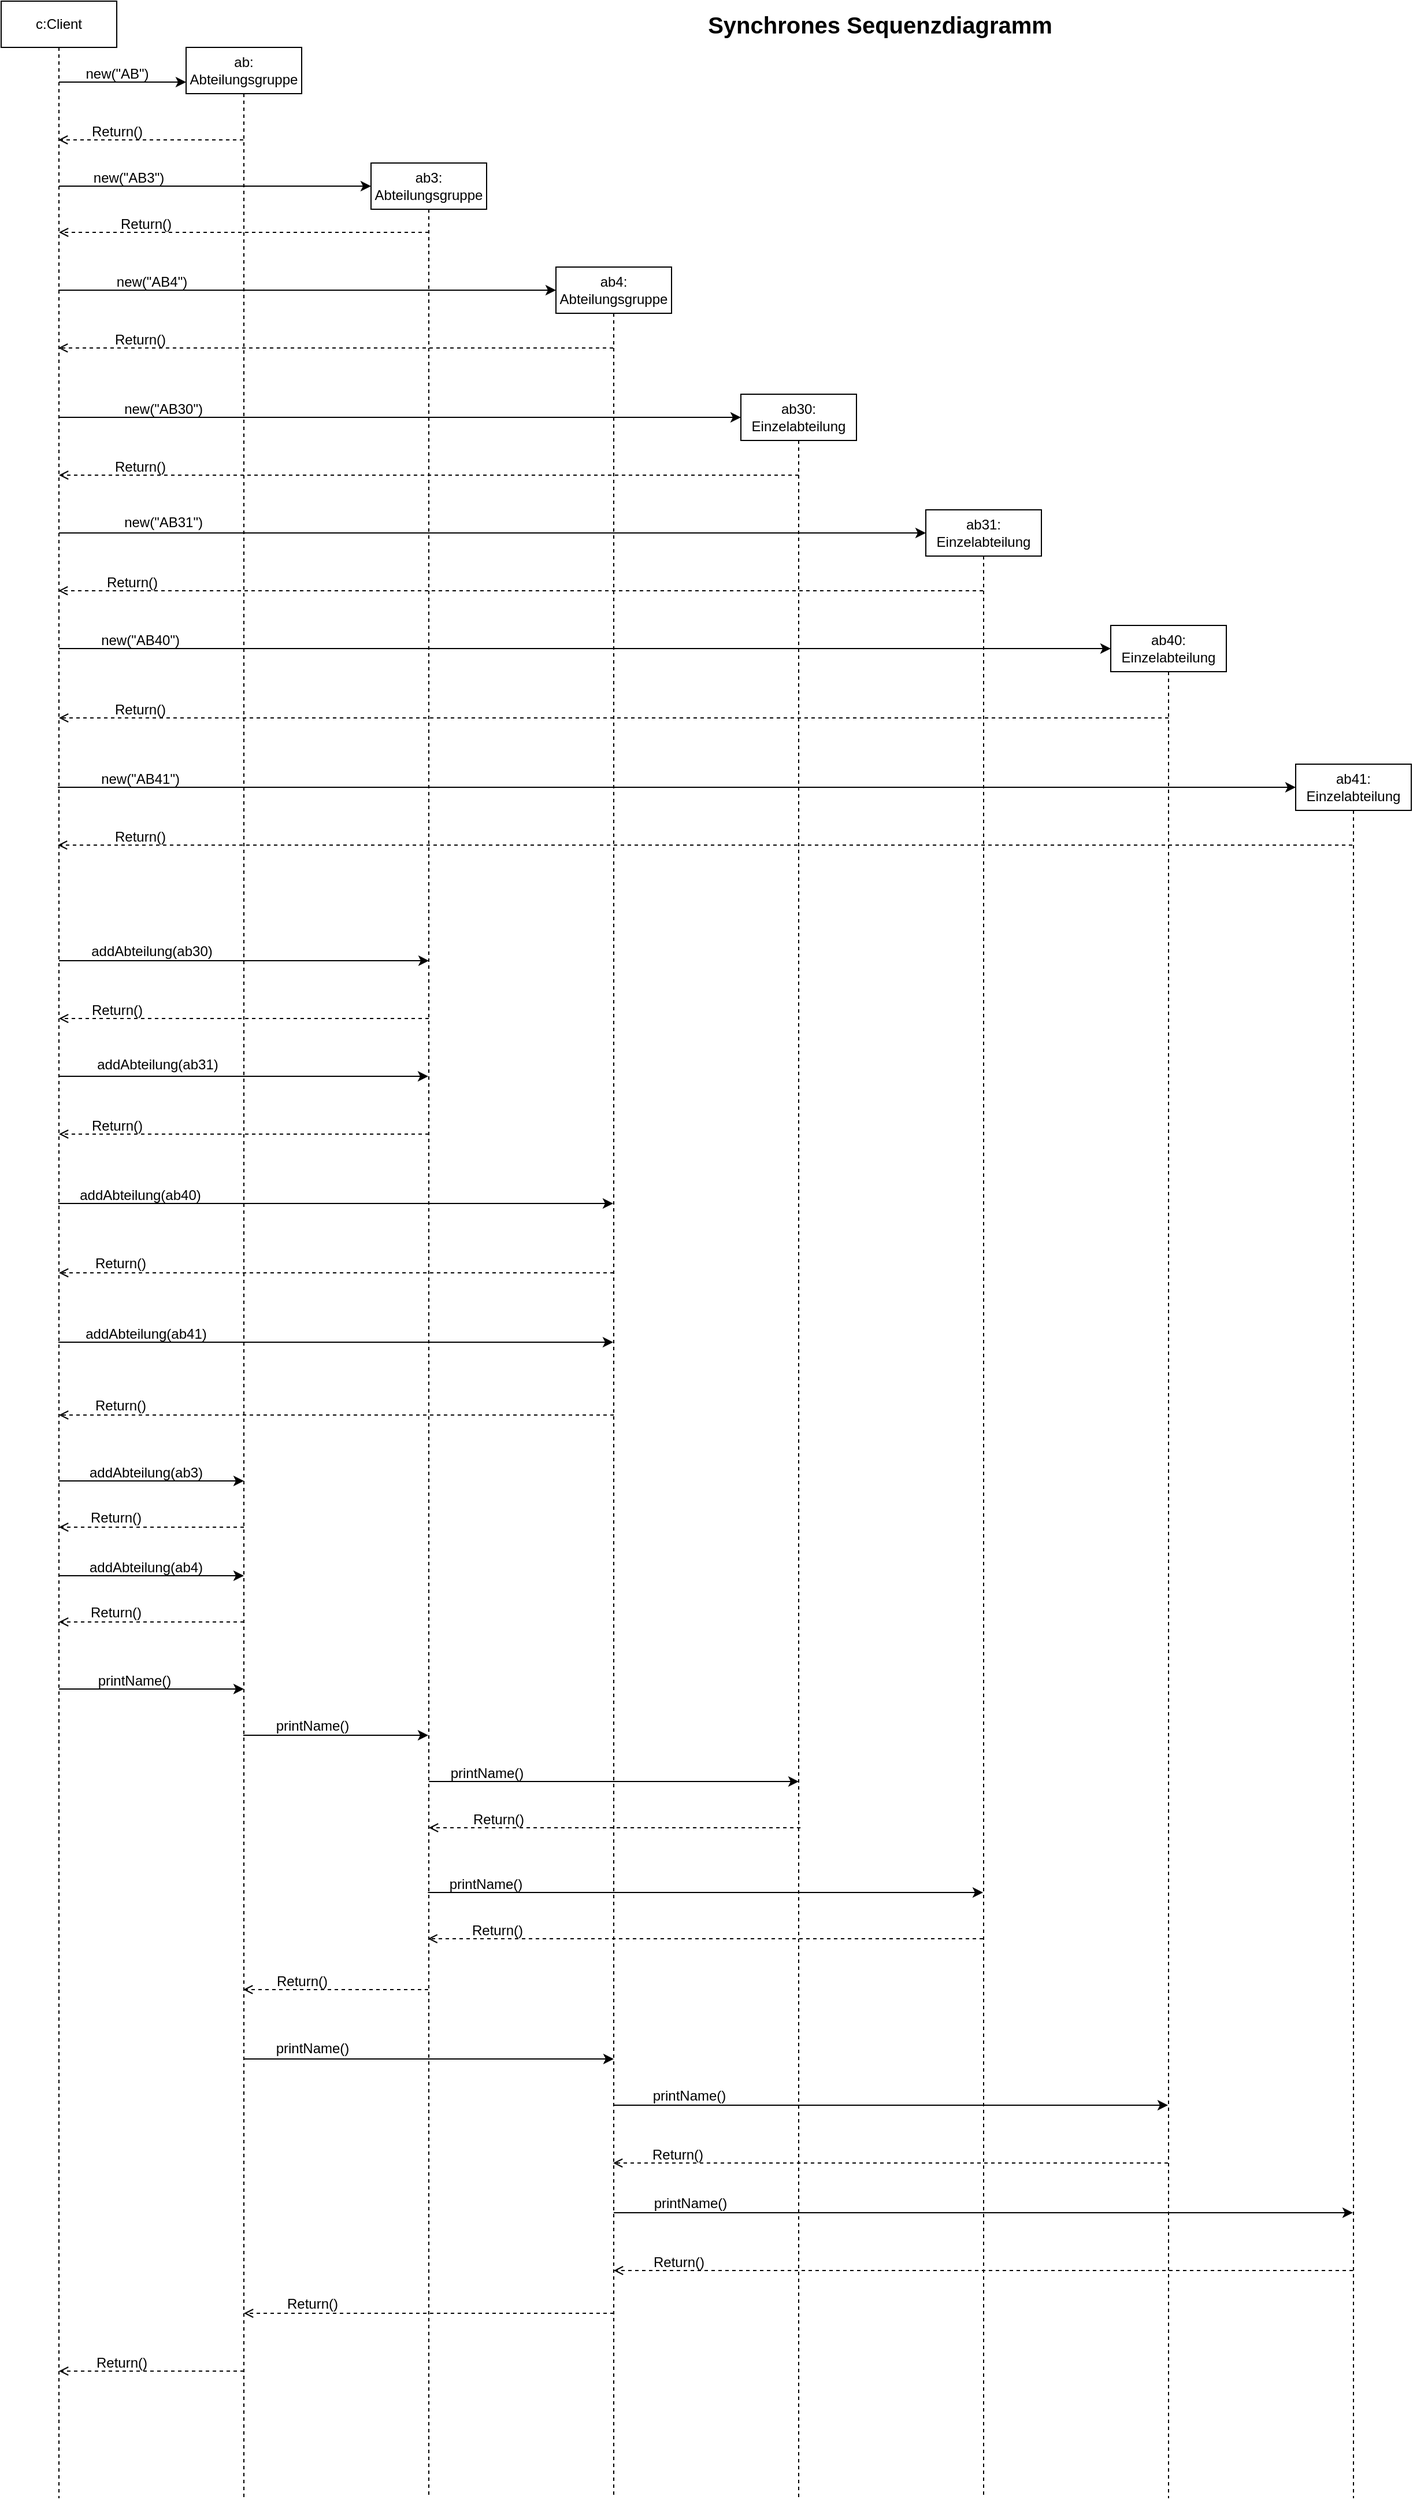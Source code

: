 <mxfile version="24.6.4" type="device">
  <diagram name="Seite-1" id="QWHAsBCS7nOVS9yWHLHI">
    <mxGraphModel dx="3243" dy="1132" grid="1" gridSize="10" guides="1" tooltips="1" connect="1" arrows="1" fold="1" page="1" pageScale="1" pageWidth="1169" pageHeight="827" math="0" shadow="0">
      <root>
        <mxCell id="0" />
        <mxCell id="1" parent="0" />
        <mxCell id="Voh2ad0PcZWmAyjDrMkV-1" value="ab41: Einzelabteilung" style="shape=umlLifeline;perimeter=lifelinePerimeter;whiteSpace=wrap;html=1;container=1;dropTarget=0;collapsible=0;recursiveResize=0;outlineConnect=0;portConstraint=eastwest;newEdgeStyle={&quot;curved&quot;:0,&quot;rounded&quot;:0};fontSize=12;" vertex="1" parent="1">
          <mxGeometry x="1095" y="700" width="100" height="1500" as="geometry" />
        </mxCell>
        <mxCell id="Voh2ad0PcZWmAyjDrMkV-2" value="ab40: Einzelabteilung" style="shape=umlLifeline;perimeter=lifelinePerimeter;whiteSpace=wrap;html=1;container=1;dropTarget=0;collapsible=0;recursiveResize=0;outlineConnect=0;portConstraint=eastwest;newEdgeStyle={&quot;curved&quot;:0,&quot;rounded&quot;:0};fontSize=12;" vertex="1" parent="1">
          <mxGeometry x="935" y="580" width="100" height="1620" as="geometry" />
        </mxCell>
        <mxCell id="Voh2ad0PcZWmAyjDrMkV-3" value="ab31: Einzelabteilung" style="shape=umlLifeline;perimeter=lifelinePerimeter;whiteSpace=wrap;html=1;container=1;dropTarget=0;collapsible=0;recursiveResize=0;outlineConnect=0;portConstraint=eastwest;newEdgeStyle={&quot;curved&quot;:0,&quot;rounded&quot;:0};fontSize=12;" vertex="1" parent="1">
          <mxGeometry x="775" y="480" width="100" height="1720" as="geometry" />
        </mxCell>
        <mxCell id="Voh2ad0PcZWmAyjDrMkV-4" value="ab30: Einzelabteilung" style="shape=umlLifeline;perimeter=lifelinePerimeter;whiteSpace=wrap;html=1;container=1;dropTarget=0;collapsible=0;recursiveResize=0;outlineConnect=0;portConstraint=eastwest;newEdgeStyle={&quot;curved&quot;:0,&quot;rounded&quot;:0};fontSize=12;" vertex="1" parent="1">
          <mxGeometry x="615" y="380" width="100" height="1820" as="geometry" />
        </mxCell>
        <mxCell id="Voh2ad0PcZWmAyjDrMkV-5" value="ab4: Abteilungsgruppe" style="shape=umlLifeline;perimeter=lifelinePerimeter;whiteSpace=wrap;html=1;container=1;dropTarget=0;collapsible=0;recursiveResize=0;outlineConnect=0;portConstraint=eastwest;newEdgeStyle={&quot;curved&quot;:0,&quot;rounded&quot;:0};fontSize=12;" vertex="1" parent="1">
          <mxGeometry x="455" y="270" width="100" height="1930" as="geometry" />
        </mxCell>
        <mxCell id="Voh2ad0PcZWmAyjDrMkV-6" value="ab3: Abteilungsgruppe" style="shape=umlLifeline;perimeter=lifelinePerimeter;whiteSpace=wrap;html=1;container=1;dropTarget=0;collapsible=0;recursiveResize=0;outlineConnect=0;portConstraint=eastwest;newEdgeStyle={&quot;curved&quot;:0,&quot;rounded&quot;:0};fontSize=12;" vertex="1" parent="1">
          <mxGeometry x="295" y="180" width="100" height="2020" as="geometry" />
        </mxCell>
        <mxCell id="Voh2ad0PcZWmAyjDrMkV-7" value="ab: Abteilungsgruppe" style="shape=umlLifeline;perimeter=lifelinePerimeter;whiteSpace=wrap;html=1;container=1;dropTarget=0;collapsible=0;recursiveResize=0;outlineConnect=0;portConstraint=eastwest;newEdgeStyle={&quot;curved&quot;:0,&quot;rounded&quot;:0};fontSize=12;" vertex="1" parent="1">
          <mxGeometry x="135" y="80" width="100" height="2120" as="geometry" />
        </mxCell>
        <mxCell id="Voh2ad0PcZWmAyjDrMkV-8" value="c:Client" style="shape=umlLifeline;perimeter=lifelinePerimeter;whiteSpace=wrap;html=1;container=1;dropTarget=0;collapsible=0;recursiveResize=0;outlineConnect=0;portConstraint=eastwest;newEdgeStyle={&quot;curved&quot;:0,&quot;rounded&quot;:0};fontSize=12;" vertex="1" parent="1">
          <mxGeometry x="-25" y="40" width="100" height="2160" as="geometry" />
        </mxCell>
        <mxCell id="Voh2ad0PcZWmAyjDrMkV-9" value="&lt;b style=&quot;&quot;&gt;&lt;font style=&quot;font-size: 20px;&quot;&gt;Synchrones Sequenzdiagramm&lt;/font&gt;&lt;/b&gt;" style="text;html=1;align=center;verticalAlign=middle;resizable=0;points=[];autosize=1;strokeColor=none;fillColor=none;fontSize=12;" vertex="1" parent="1">
          <mxGeometry x="575" y="40" width="320" height="40" as="geometry" />
        </mxCell>
        <mxCell id="Voh2ad0PcZWmAyjDrMkV-10" value="" style="endArrow=classic;html=1;rounded=0;fontSize=12;" edge="1" parent="1">
          <mxGeometry width="50" height="50" relative="1" as="geometry">
            <mxPoint x="25" y="110" as="sourcePoint" />
            <mxPoint x="135" y="110" as="targetPoint" />
          </mxGeometry>
        </mxCell>
        <mxCell id="Voh2ad0PcZWmAyjDrMkV-11" value="new(&quot;AB&quot;)" style="text;html=1;align=center;verticalAlign=middle;resizable=0;points=[];autosize=1;strokeColor=none;fillColor=none;fontSize=12;" vertex="1" parent="1">
          <mxGeometry x="35" y="88" width="80" height="30" as="geometry" />
        </mxCell>
        <mxCell id="Voh2ad0PcZWmAyjDrMkV-12" value="" style="endArrow=open;html=1;rounded=0;dashed=1;endFill=0;fontSize=12;" edge="1" parent="1">
          <mxGeometry width="50" height="50" relative="1" as="geometry">
            <mxPoint x="184.5" y="160" as="sourcePoint" />
            <mxPoint x="24.5" y="160" as="targetPoint" />
          </mxGeometry>
        </mxCell>
        <mxCell id="Voh2ad0PcZWmAyjDrMkV-13" value="Return()" style="text;html=1;align=center;verticalAlign=middle;resizable=0;points=[];autosize=1;strokeColor=none;fillColor=none;fontSize=12;" vertex="1" parent="1">
          <mxGeometry x="40" y="138" width="70" height="30" as="geometry" />
        </mxCell>
        <mxCell id="Voh2ad0PcZWmAyjDrMkV-14" value="" style="endArrow=classic;html=1;rounded=0;fontSize=12;" edge="1" parent="1">
          <mxGeometry width="50" height="50" relative="1" as="geometry">
            <mxPoint x="25" y="200" as="sourcePoint" />
            <mxPoint x="295" y="200" as="targetPoint" />
          </mxGeometry>
        </mxCell>
        <mxCell id="Voh2ad0PcZWmAyjDrMkV-15" value="new(&quot;AB3&quot;)" style="text;html=1;align=center;verticalAlign=middle;resizable=0;points=[];autosize=1;strokeColor=none;fillColor=none;fontSize=12;" vertex="1" parent="1">
          <mxGeometry x="45" y="178" width="80" height="30" as="geometry" />
        </mxCell>
        <mxCell id="Voh2ad0PcZWmAyjDrMkV-16" value="" style="endArrow=open;html=1;rounded=0;dashed=1;endFill=0;fontSize=12;" edge="1" parent="1">
          <mxGeometry width="50" height="50" relative="1" as="geometry">
            <mxPoint x="345" y="240" as="sourcePoint" />
            <mxPoint x="25" y="240" as="targetPoint" />
          </mxGeometry>
        </mxCell>
        <mxCell id="Voh2ad0PcZWmAyjDrMkV-17" value="Return()" style="text;html=1;align=center;verticalAlign=middle;resizable=0;points=[];autosize=1;strokeColor=none;fillColor=none;fontSize=12;" vertex="1" parent="1">
          <mxGeometry x="65" y="218" width="70" height="30" as="geometry" />
        </mxCell>
        <mxCell id="Voh2ad0PcZWmAyjDrMkV-18" value="" style="endArrow=classic;html=1;rounded=0;fontSize=12;" edge="1" parent="1">
          <mxGeometry width="50" height="50" relative="1" as="geometry">
            <mxPoint x="24.5" y="290" as="sourcePoint" />
            <mxPoint x="455" y="290" as="targetPoint" />
          </mxGeometry>
        </mxCell>
        <mxCell id="Voh2ad0PcZWmAyjDrMkV-19" value="new(&quot;AB4&quot;)" style="text;html=1;align=center;verticalAlign=middle;resizable=0;points=[];autosize=1;strokeColor=none;fillColor=none;fontSize=12;" vertex="1" parent="1">
          <mxGeometry x="65" y="268" width="80" height="30" as="geometry" />
        </mxCell>
        <mxCell id="Voh2ad0PcZWmAyjDrMkV-20" value="" style="endArrow=open;html=1;rounded=0;dashed=1;endFill=0;fontSize=12;" edge="1" parent="1">
          <mxGeometry width="50" height="50" relative="1" as="geometry">
            <mxPoint x="504.5" y="340" as="sourcePoint" />
            <mxPoint x="24.5" y="340" as="targetPoint" />
          </mxGeometry>
        </mxCell>
        <mxCell id="Voh2ad0PcZWmAyjDrMkV-21" value="Return()" style="text;html=1;align=center;verticalAlign=middle;resizable=0;points=[];autosize=1;strokeColor=none;fillColor=none;fontSize=12;" vertex="1" parent="1">
          <mxGeometry x="60" y="318" width="70" height="30" as="geometry" />
        </mxCell>
        <mxCell id="Voh2ad0PcZWmAyjDrMkV-22" value="" style="endArrow=classic;html=1;rounded=0;fontSize=12;" edge="1" parent="1" source="Voh2ad0PcZWmAyjDrMkV-8">
          <mxGeometry width="50" height="50" relative="1" as="geometry">
            <mxPoint x="605" y="450" as="sourcePoint" />
            <mxPoint x="615" y="400" as="targetPoint" />
          </mxGeometry>
        </mxCell>
        <mxCell id="Voh2ad0PcZWmAyjDrMkV-23" value="new(&quot;AB30&quot;)" style="text;html=1;align=center;verticalAlign=middle;resizable=0;points=[];autosize=1;strokeColor=none;fillColor=none;fontSize=12;" vertex="1" parent="1">
          <mxGeometry x="70" y="378" width="90" height="30" as="geometry" />
        </mxCell>
        <mxCell id="Voh2ad0PcZWmAyjDrMkV-24" value="" style="endArrow=open;html=1;rounded=0;endFill=0;dashed=1;fontSize=12;" edge="1" parent="1">
          <mxGeometry width="50" height="50" relative="1" as="geometry">
            <mxPoint x="665" y="450" as="sourcePoint" />
            <mxPoint x="25" y="450" as="targetPoint" />
          </mxGeometry>
        </mxCell>
        <mxCell id="Voh2ad0PcZWmAyjDrMkV-25" value="Return()" style="text;html=1;align=center;verticalAlign=middle;resizable=0;points=[];autosize=1;strokeColor=none;fillColor=none;fontSize=12;" vertex="1" parent="1">
          <mxGeometry x="60" y="428" width="70" height="30" as="geometry" />
        </mxCell>
        <mxCell id="Voh2ad0PcZWmAyjDrMkV-26" value="" style="endArrow=classic;html=1;rounded=0;fontSize=12;" edge="1" parent="1">
          <mxGeometry width="50" height="50" relative="1" as="geometry">
            <mxPoint x="25" y="500" as="sourcePoint" />
            <mxPoint x="775" y="500" as="targetPoint" />
          </mxGeometry>
        </mxCell>
        <mxCell id="Voh2ad0PcZWmAyjDrMkV-27" value="new(&quot;AB31&quot;)" style="text;html=1;align=center;verticalAlign=middle;resizable=0;points=[];autosize=1;strokeColor=none;fillColor=none;fontSize=12;" vertex="1" parent="1">
          <mxGeometry x="70" y="476" width="90" height="30" as="geometry" />
        </mxCell>
        <mxCell id="Voh2ad0PcZWmAyjDrMkV-28" value="" style="endArrow=open;html=1;rounded=0;endFill=0;dashed=1;fontSize=12;" edge="1" parent="1">
          <mxGeometry width="50" height="50" relative="1" as="geometry">
            <mxPoint x="824.5" y="550" as="sourcePoint" />
            <mxPoint x="24.5" y="550" as="targetPoint" />
          </mxGeometry>
        </mxCell>
        <mxCell id="Voh2ad0PcZWmAyjDrMkV-29" value="Return()" style="text;html=1;align=center;verticalAlign=middle;resizable=0;points=[];autosize=1;strokeColor=none;fillColor=none;fontSize=12;" vertex="1" parent="1">
          <mxGeometry x="53" y="528" width="70" height="30" as="geometry" />
        </mxCell>
        <mxCell id="Voh2ad0PcZWmAyjDrMkV-30" value="" style="endArrow=classic;html=1;rounded=0;fontSize=12;" edge="1" parent="1" source="Voh2ad0PcZWmAyjDrMkV-8">
          <mxGeometry width="50" height="50" relative="1" as="geometry">
            <mxPoint x="605" y="650" as="sourcePoint" />
            <mxPoint x="935" y="600" as="targetPoint" />
          </mxGeometry>
        </mxCell>
        <mxCell id="Voh2ad0PcZWmAyjDrMkV-31" value="new(&quot;AB40&quot;)" style="text;html=1;align=center;verticalAlign=middle;resizable=0;points=[];autosize=1;strokeColor=none;fillColor=none;fontSize=12;" vertex="1" parent="1">
          <mxGeometry x="50" y="578" width="90" height="30" as="geometry" />
        </mxCell>
        <mxCell id="Voh2ad0PcZWmAyjDrMkV-32" value="" style="endArrow=open;html=1;rounded=0;dashed=1;endFill=0;fontSize=12;" edge="1" parent="1">
          <mxGeometry width="50" height="50" relative="1" as="geometry">
            <mxPoint x="985" y="660" as="sourcePoint" />
            <mxPoint x="25" y="660" as="targetPoint" />
          </mxGeometry>
        </mxCell>
        <mxCell id="Voh2ad0PcZWmAyjDrMkV-33" value="Return()" style="text;html=1;align=center;verticalAlign=middle;resizable=0;points=[];autosize=1;strokeColor=none;fillColor=none;fontSize=12;" vertex="1" parent="1">
          <mxGeometry x="60" y="638" width="70" height="30" as="geometry" />
        </mxCell>
        <mxCell id="Voh2ad0PcZWmAyjDrMkV-34" value="" style="endArrow=classic;html=1;rounded=0;fontSize=12;" edge="1" parent="1">
          <mxGeometry width="50" height="50" relative="1" as="geometry">
            <mxPoint x="24" y="720" as="sourcePoint" />
            <mxPoint x="1095" y="720" as="targetPoint" />
          </mxGeometry>
        </mxCell>
        <mxCell id="Voh2ad0PcZWmAyjDrMkV-35" value="new(&quot;AB41&quot;)" style="text;html=1;align=center;verticalAlign=middle;resizable=0;points=[];autosize=1;strokeColor=none;fillColor=none;fontSize=12;" vertex="1" parent="1">
          <mxGeometry x="50" y="698" width="90" height="30" as="geometry" />
        </mxCell>
        <mxCell id="Voh2ad0PcZWmAyjDrMkV-36" value="" style="endArrow=open;html=1;rounded=0;dashed=1;endFill=0;fontSize=12;" edge="1" parent="1">
          <mxGeometry width="50" height="50" relative="1" as="geometry">
            <mxPoint x="1144" y="770" as="sourcePoint" />
            <mxPoint x="24" y="770" as="targetPoint" />
          </mxGeometry>
        </mxCell>
        <mxCell id="Voh2ad0PcZWmAyjDrMkV-37" value="Return()" style="text;html=1;align=center;verticalAlign=middle;resizable=0;points=[];autosize=1;strokeColor=none;fillColor=none;fontSize=12;" vertex="1" parent="1">
          <mxGeometry x="60" y="748" width="70" height="30" as="geometry" />
        </mxCell>
        <mxCell id="Voh2ad0PcZWmAyjDrMkV-38" value="" style="endArrow=classic;html=1;rounded=0;fontSize=12;" edge="1" parent="1">
          <mxGeometry width="50" height="50" relative="1" as="geometry">
            <mxPoint x="25" y="870" as="sourcePoint" />
            <mxPoint x="345" y="870" as="targetPoint" />
          </mxGeometry>
        </mxCell>
        <mxCell id="Voh2ad0PcZWmAyjDrMkV-39" value="addAbteilung(ab30)" style="text;html=1;align=center;verticalAlign=middle;resizable=0;points=[];autosize=1;strokeColor=none;fillColor=none;fontSize=12;" vertex="1" parent="1">
          <mxGeometry x="40" y="847" width="130" height="30" as="geometry" />
        </mxCell>
        <mxCell id="Voh2ad0PcZWmAyjDrMkV-40" value="" style="endArrow=open;html=1;rounded=0;dashed=1;endFill=0;fontSize=12;" edge="1" parent="1">
          <mxGeometry width="50" height="50" relative="1" as="geometry">
            <mxPoint x="345" y="920" as="sourcePoint" />
            <mxPoint x="25" y="920" as="targetPoint" />
          </mxGeometry>
        </mxCell>
        <mxCell id="Voh2ad0PcZWmAyjDrMkV-41" value="Return()" style="text;html=1;align=center;verticalAlign=middle;resizable=0;points=[];autosize=1;strokeColor=none;fillColor=none;fontSize=12;" vertex="1" parent="1">
          <mxGeometry x="40" y="898" width="70" height="30" as="geometry" />
        </mxCell>
        <mxCell id="Voh2ad0PcZWmAyjDrMkV-42" value="" style="endArrow=classic;html=1;rounded=0;fontSize=12;" edge="1" parent="1" source="Voh2ad0PcZWmAyjDrMkV-8" target="Voh2ad0PcZWmAyjDrMkV-6">
          <mxGeometry width="50" height="50" relative="1" as="geometry">
            <mxPoint x="35" y="880" as="sourcePoint" />
            <mxPoint x="355" y="880" as="targetPoint" />
            <Array as="points">
              <mxPoint x="235" y="970" />
            </Array>
          </mxGeometry>
        </mxCell>
        <mxCell id="Voh2ad0PcZWmAyjDrMkV-43" value="addAbteilung(ab31)" style="text;html=1;align=center;verticalAlign=middle;resizable=0;points=[];autosize=1;strokeColor=none;fillColor=none;fontSize=12;" vertex="1" parent="1">
          <mxGeometry x="45" y="945" width="130" height="30" as="geometry" />
        </mxCell>
        <mxCell id="Voh2ad0PcZWmAyjDrMkV-44" value="" style="endArrow=open;html=1;rounded=0;dashed=1;endFill=0;fontSize=12;" edge="1" parent="1">
          <mxGeometry width="50" height="50" relative="1" as="geometry">
            <mxPoint x="345" y="1020" as="sourcePoint" />
            <mxPoint x="25" y="1020" as="targetPoint" />
          </mxGeometry>
        </mxCell>
        <mxCell id="Voh2ad0PcZWmAyjDrMkV-45" value="Return()" style="text;html=1;align=center;verticalAlign=middle;resizable=0;points=[];autosize=1;strokeColor=none;fillColor=none;fontSize=12;" vertex="1" parent="1">
          <mxGeometry x="40" y="998" width="70" height="30" as="geometry" />
        </mxCell>
        <mxCell id="Voh2ad0PcZWmAyjDrMkV-46" value="" style="endArrow=classic;html=1;rounded=0;fontSize=12;" edge="1" parent="1">
          <mxGeometry width="50" height="50" relative="1" as="geometry">
            <mxPoint x="24.5" y="1080" as="sourcePoint" />
            <mxPoint x="504.5" y="1080" as="targetPoint" />
          </mxGeometry>
        </mxCell>
        <mxCell id="Voh2ad0PcZWmAyjDrMkV-47" value="addAbteilung(ab40)" style="text;html=1;align=center;verticalAlign=middle;resizable=0;points=[];autosize=1;strokeColor=none;fillColor=none;fontSize=12;" vertex="1" parent="1">
          <mxGeometry x="30" y="1058" width="130" height="30" as="geometry" />
        </mxCell>
        <mxCell id="Voh2ad0PcZWmAyjDrMkV-48" value="" style="endArrow=classic;html=1;rounded=0;fontSize=12;" edge="1" parent="1">
          <mxGeometry width="50" height="50" relative="1" as="geometry">
            <mxPoint x="24.5" y="1200" as="sourcePoint" />
            <mxPoint x="504.5" y="1200" as="targetPoint" />
          </mxGeometry>
        </mxCell>
        <mxCell id="Voh2ad0PcZWmAyjDrMkV-49" value="addAbteilung(ab41)" style="text;html=1;align=center;verticalAlign=middle;resizable=0;points=[];autosize=1;strokeColor=none;fillColor=none;fontSize=12;" vertex="1" parent="1">
          <mxGeometry x="35" y="1178" width="130" height="30" as="geometry" />
        </mxCell>
        <mxCell id="Voh2ad0PcZWmAyjDrMkV-50" value="" style="endArrow=open;html=1;rounded=0;dashed=1;endFill=0;fontSize=12;" edge="1" parent="1">
          <mxGeometry width="50" height="50" relative="1" as="geometry">
            <mxPoint x="505" y="1140" as="sourcePoint" />
            <mxPoint x="25" y="1140" as="targetPoint" />
            <Array as="points" />
          </mxGeometry>
        </mxCell>
        <mxCell id="Voh2ad0PcZWmAyjDrMkV-51" value="Return()" style="text;html=1;align=center;verticalAlign=middle;resizable=0;points=[];autosize=1;strokeColor=none;fillColor=none;fontSize=12;" vertex="1" parent="1">
          <mxGeometry x="43" y="1117" width="70" height="30" as="geometry" />
        </mxCell>
        <mxCell id="Voh2ad0PcZWmAyjDrMkV-52" value="" style="endArrow=open;html=1;rounded=0;dashed=1;endFill=0;fontSize=12;" edge="1" parent="1">
          <mxGeometry width="50" height="50" relative="1" as="geometry">
            <mxPoint x="505" y="1263" as="sourcePoint" />
            <mxPoint x="25" y="1263" as="targetPoint" />
            <Array as="points" />
          </mxGeometry>
        </mxCell>
        <mxCell id="Voh2ad0PcZWmAyjDrMkV-53" value="Return()" style="text;html=1;align=center;verticalAlign=middle;resizable=0;points=[];autosize=1;strokeColor=none;fillColor=none;fontSize=12;" vertex="1" parent="1">
          <mxGeometry x="43" y="1240" width="70" height="30" as="geometry" />
        </mxCell>
        <mxCell id="Voh2ad0PcZWmAyjDrMkV-54" value="" style="endArrow=classic;html=1;rounded=0;fontSize=12;" edge="1" parent="1">
          <mxGeometry width="50" height="50" relative="1" as="geometry">
            <mxPoint x="25" y="1320" as="sourcePoint" />
            <mxPoint x="185" y="1320" as="targetPoint" />
          </mxGeometry>
        </mxCell>
        <mxCell id="Voh2ad0PcZWmAyjDrMkV-55" value="addAbteilung(ab3)" style="text;html=1;align=center;verticalAlign=middle;resizable=0;points=[];autosize=1;strokeColor=none;fillColor=none;fontSize=12;" vertex="1" parent="1">
          <mxGeometry x="40" y="1298" width="120" height="30" as="geometry" />
        </mxCell>
        <mxCell id="Voh2ad0PcZWmAyjDrMkV-56" value="" style="endArrow=open;html=1;rounded=0;dashed=1;endFill=0;fontSize=12;" edge="1" parent="1">
          <mxGeometry width="50" height="50" relative="1" as="geometry">
            <mxPoint x="185" y="1360" as="sourcePoint" />
            <mxPoint x="25" y="1360" as="targetPoint" />
          </mxGeometry>
        </mxCell>
        <mxCell id="Voh2ad0PcZWmAyjDrMkV-57" value="Return()" style="text;html=1;align=center;verticalAlign=middle;resizable=0;points=[];autosize=1;strokeColor=none;fillColor=none;fontSize=12;" vertex="1" parent="1">
          <mxGeometry x="39" y="1337" width="70" height="30" as="geometry" />
        </mxCell>
        <mxCell id="Voh2ad0PcZWmAyjDrMkV-58" value="" style="endArrow=classic;html=1;rounded=0;fontSize=12;" edge="1" parent="1">
          <mxGeometry width="50" height="50" relative="1" as="geometry">
            <mxPoint x="25" y="1402" as="sourcePoint" />
            <mxPoint x="185" y="1402" as="targetPoint" />
          </mxGeometry>
        </mxCell>
        <mxCell id="Voh2ad0PcZWmAyjDrMkV-59" value="addAbteilung(ab4)" style="text;html=1;align=center;verticalAlign=middle;resizable=0;points=[];autosize=1;strokeColor=none;fillColor=none;fontSize=12;" vertex="1" parent="1">
          <mxGeometry x="40" y="1380" width="120" height="30" as="geometry" />
        </mxCell>
        <mxCell id="Voh2ad0PcZWmAyjDrMkV-60" value="" style="endArrow=open;html=1;rounded=0;dashed=1;endFill=0;fontSize=12;" edge="1" parent="1">
          <mxGeometry width="50" height="50" relative="1" as="geometry">
            <mxPoint x="185" y="1442" as="sourcePoint" />
            <mxPoint x="25" y="1442" as="targetPoint" />
          </mxGeometry>
        </mxCell>
        <mxCell id="Voh2ad0PcZWmAyjDrMkV-61" value="Return()" style="text;html=1;align=center;verticalAlign=middle;resizable=0;points=[];autosize=1;strokeColor=none;fillColor=none;fontSize=12;" vertex="1" parent="1">
          <mxGeometry x="39" y="1419" width="70" height="30" as="geometry" />
        </mxCell>
        <mxCell id="Voh2ad0PcZWmAyjDrMkV-62" value="" style="endArrow=classic;html=1;rounded=0;fontSize=12;" edge="1" parent="1">
          <mxGeometry width="50" height="50" relative="1" as="geometry">
            <mxPoint x="25" y="1500" as="sourcePoint" />
            <mxPoint x="185" y="1500" as="targetPoint" />
          </mxGeometry>
        </mxCell>
        <mxCell id="Voh2ad0PcZWmAyjDrMkV-63" value="printName()" style="text;html=1;align=center;verticalAlign=middle;resizable=0;points=[];autosize=1;strokeColor=none;fillColor=none;fontSize=12;" vertex="1" parent="1">
          <mxGeometry x="45" y="1478" width="90" height="30" as="geometry" />
        </mxCell>
        <mxCell id="Voh2ad0PcZWmAyjDrMkV-64" value="" style="endArrow=classic;html=1;rounded=0;fontSize=12;" edge="1" parent="1">
          <mxGeometry width="50" height="50" relative="1" as="geometry">
            <mxPoint x="184.5" y="1540" as="sourcePoint" />
            <mxPoint x="344.5" y="1540" as="targetPoint" />
          </mxGeometry>
        </mxCell>
        <mxCell id="Voh2ad0PcZWmAyjDrMkV-65" value="printName()" style="text;html=1;align=center;verticalAlign=middle;resizable=0;points=[];autosize=1;strokeColor=none;fillColor=none;fontSize=12;" vertex="1" parent="1">
          <mxGeometry x="199" y="1517" width="90" height="30" as="geometry" />
        </mxCell>
        <mxCell id="Voh2ad0PcZWmAyjDrMkV-66" value="" style="endArrow=classic;html=1;rounded=0;fontSize=12;" edge="1" parent="1">
          <mxGeometry width="50" height="50" relative="1" as="geometry">
            <mxPoint x="345" y="1580" as="sourcePoint" />
            <mxPoint x="665" y="1580" as="targetPoint" />
          </mxGeometry>
        </mxCell>
        <mxCell id="Voh2ad0PcZWmAyjDrMkV-67" value="printName()" style="text;html=1;align=center;verticalAlign=middle;resizable=0;points=[];autosize=1;strokeColor=none;fillColor=none;fontSize=12;" vertex="1" parent="1">
          <mxGeometry x="350" y="1558" width="90" height="30" as="geometry" />
        </mxCell>
        <mxCell id="Voh2ad0PcZWmAyjDrMkV-68" value="" style="endArrow=open;html=1;rounded=0;dashed=1;endFill=0;fontSize=12;" edge="1" parent="1" target="Voh2ad0PcZWmAyjDrMkV-6">
          <mxGeometry width="50" height="50" relative="1" as="geometry">
            <mxPoint x="666.53" y="1620.0" as="sourcePoint" />
            <mxPoint x="355.0" y="1620.0" as="targetPoint" />
          </mxGeometry>
        </mxCell>
        <mxCell id="Voh2ad0PcZWmAyjDrMkV-69" value="Return()" style="text;html=1;align=center;verticalAlign=middle;resizable=0;points=[];autosize=1;strokeColor=none;fillColor=none;fontSize=12;" vertex="1" parent="1">
          <mxGeometry x="370" y="1598" width="70" height="30" as="geometry" />
        </mxCell>
        <mxCell id="Voh2ad0PcZWmAyjDrMkV-70" value="" style="endArrow=classic;html=1;rounded=0;fontSize=12;" edge="1" parent="1">
          <mxGeometry width="50" height="50" relative="1" as="geometry">
            <mxPoint x="344.24" y="1676" as="sourcePoint" />
            <mxPoint x="824.5" y="1676" as="targetPoint" />
          </mxGeometry>
        </mxCell>
        <mxCell id="Voh2ad0PcZWmAyjDrMkV-71" value="printName()" style="text;html=1;align=center;verticalAlign=middle;resizable=0;points=[];autosize=1;strokeColor=none;fillColor=none;fontSize=12;" vertex="1" parent="1">
          <mxGeometry x="349.24" y="1654" width="90" height="30" as="geometry" />
        </mxCell>
        <mxCell id="Voh2ad0PcZWmAyjDrMkV-72" value="" style="endArrow=open;html=1;rounded=0;dashed=1;endFill=0;fontSize=12;" edge="1" parent="1">
          <mxGeometry width="50" height="50" relative="1" as="geometry">
            <mxPoint x="824.5" y="1716" as="sourcePoint" />
            <mxPoint x="344.24" y="1716" as="targetPoint" />
          </mxGeometry>
        </mxCell>
        <mxCell id="Voh2ad0PcZWmAyjDrMkV-73" value="Return()" style="text;html=1;align=center;verticalAlign=middle;resizable=0;points=[];autosize=1;strokeColor=none;fillColor=none;fontSize=12;" vertex="1" parent="1">
          <mxGeometry x="369.24" y="1694" width="70" height="30" as="geometry" />
        </mxCell>
        <mxCell id="Voh2ad0PcZWmAyjDrMkV-74" value="" style="endArrow=open;html=1;rounded=0;dashed=1;endFill=0;fontSize=12;" edge="1" parent="1">
          <mxGeometry width="50" height="50" relative="1" as="geometry">
            <mxPoint x="344.5" y="1760" as="sourcePoint" />
            <mxPoint x="184.5" y="1760" as="targetPoint" />
          </mxGeometry>
        </mxCell>
        <mxCell id="Voh2ad0PcZWmAyjDrMkV-75" value="Return()" style="text;html=1;align=center;verticalAlign=middle;resizable=0;points=[];autosize=1;strokeColor=none;fillColor=none;fontSize=12;" vertex="1" parent="1">
          <mxGeometry x="200" y="1738" width="70" height="30" as="geometry" />
        </mxCell>
        <mxCell id="Voh2ad0PcZWmAyjDrMkV-76" value="" style="endArrow=classic;html=1;rounded=0;fontSize=12;" edge="1" parent="1">
          <mxGeometry width="50" height="50" relative="1" as="geometry">
            <mxPoint x="185" y="1820" as="sourcePoint" />
            <mxPoint x="505" y="1820" as="targetPoint" />
          </mxGeometry>
        </mxCell>
        <mxCell id="Voh2ad0PcZWmAyjDrMkV-77" value="printName()" style="text;html=1;align=center;verticalAlign=middle;resizable=0;points=[];autosize=1;strokeColor=none;fillColor=none;fontSize=12;" vertex="1" parent="1">
          <mxGeometry x="199" y="1796" width="90" height="30" as="geometry" />
        </mxCell>
        <mxCell id="Voh2ad0PcZWmAyjDrMkV-78" value="" style="endArrow=classic;html=1;rounded=0;fontSize=12;" edge="1" parent="1">
          <mxGeometry width="50" height="50" relative="1" as="geometry">
            <mxPoint x="504.5" y="1860" as="sourcePoint" />
            <mxPoint x="984.5" y="1860" as="targetPoint" />
          </mxGeometry>
        </mxCell>
        <mxCell id="Voh2ad0PcZWmAyjDrMkV-79" value="printName()" style="text;html=1;align=center;verticalAlign=middle;resizable=0;points=[];autosize=1;strokeColor=none;fillColor=none;fontSize=12;" vertex="1" parent="1">
          <mxGeometry x="525" y="1837" width="90" height="30" as="geometry" />
        </mxCell>
        <mxCell id="Voh2ad0PcZWmAyjDrMkV-80" value="" style="endArrow=open;html=1;rounded=0;dashed=1;endFill=0;fontSize=12;" edge="1" parent="1">
          <mxGeometry width="50" height="50" relative="1" as="geometry">
            <mxPoint x="984.5" y="1910" as="sourcePoint" />
            <mxPoint x="504.5" y="1910" as="targetPoint" />
          </mxGeometry>
        </mxCell>
        <mxCell id="Voh2ad0PcZWmAyjDrMkV-81" value="Return()" style="text;html=1;align=center;verticalAlign=middle;resizable=0;points=[];autosize=1;strokeColor=none;fillColor=none;fontSize=12;" vertex="1" parent="1">
          <mxGeometry x="525" y="1888" width="70" height="30" as="geometry" />
        </mxCell>
        <mxCell id="Voh2ad0PcZWmAyjDrMkV-82" value="" style="endArrow=classic;html=1;rounded=0;fontSize=12;" edge="1" parent="1" target="Voh2ad0PcZWmAyjDrMkV-1">
          <mxGeometry width="50" height="50" relative="1" as="geometry">
            <mxPoint x="505" y="1953" as="sourcePoint" />
            <mxPoint x="985" y="1953" as="targetPoint" />
          </mxGeometry>
        </mxCell>
        <mxCell id="Voh2ad0PcZWmAyjDrMkV-83" value="printName()" style="text;html=1;align=center;verticalAlign=middle;resizable=0;points=[];autosize=1;strokeColor=none;fillColor=none;fontSize=12;" vertex="1" parent="1">
          <mxGeometry x="525.5" y="1930" width="90" height="30" as="geometry" />
        </mxCell>
        <mxCell id="Voh2ad0PcZWmAyjDrMkV-84" value="" style="endArrow=open;html=1;rounded=0;dashed=1;endFill=0;fontSize=12;" edge="1" parent="1" source="Voh2ad0PcZWmAyjDrMkV-1">
          <mxGeometry width="50" height="50" relative="1" as="geometry">
            <mxPoint x="985" y="2003" as="sourcePoint" />
            <mxPoint x="505" y="2003" as="targetPoint" />
          </mxGeometry>
        </mxCell>
        <mxCell id="Voh2ad0PcZWmAyjDrMkV-85" value="Return()" style="text;html=1;align=center;verticalAlign=middle;resizable=0;points=[];autosize=1;strokeColor=none;fillColor=none;fontSize=12;" vertex="1" parent="1">
          <mxGeometry x="525.5" y="1981" width="70" height="30" as="geometry" />
        </mxCell>
        <mxCell id="Voh2ad0PcZWmAyjDrMkV-86" value="" style="endArrow=open;html=1;rounded=0;dashed=1;endFill=0;fontSize=12;" edge="1" parent="1">
          <mxGeometry width="50" height="50" relative="1" as="geometry">
            <mxPoint x="505" y="2040" as="sourcePoint" />
            <mxPoint x="185" y="2040" as="targetPoint" />
          </mxGeometry>
        </mxCell>
        <mxCell id="Voh2ad0PcZWmAyjDrMkV-87" value="Return()" style="text;html=1;align=center;verticalAlign=middle;resizable=0;points=[];autosize=1;strokeColor=none;fillColor=none;fontSize=12;" vertex="1" parent="1">
          <mxGeometry x="209" y="2017" width="70" height="30" as="geometry" />
        </mxCell>
        <mxCell id="Voh2ad0PcZWmAyjDrMkV-89" value="" style="endArrow=open;html=1;rounded=0;dashed=1;endFill=0;fontSize=12;" edge="1" parent="1">
          <mxGeometry width="50" height="50" relative="1" as="geometry">
            <mxPoint x="185" y="2090" as="sourcePoint" />
            <mxPoint x="25" y="2090" as="targetPoint" />
          </mxGeometry>
        </mxCell>
        <mxCell id="Voh2ad0PcZWmAyjDrMkV-90" value="Return()" style="text;html=1;align=center;verticalAlign=middle;resizable=0;points=[];autosize=1;strokeColor=none;fillColor=none;fontSize=12;" vertex="1" parent="1">
          <mxGeometry x="44" y="2068" width="70" height="30" as="geometry" />
        </mxCell>
      </root>
    </mxGraphModel>
  </diagram>
</mxfile>
